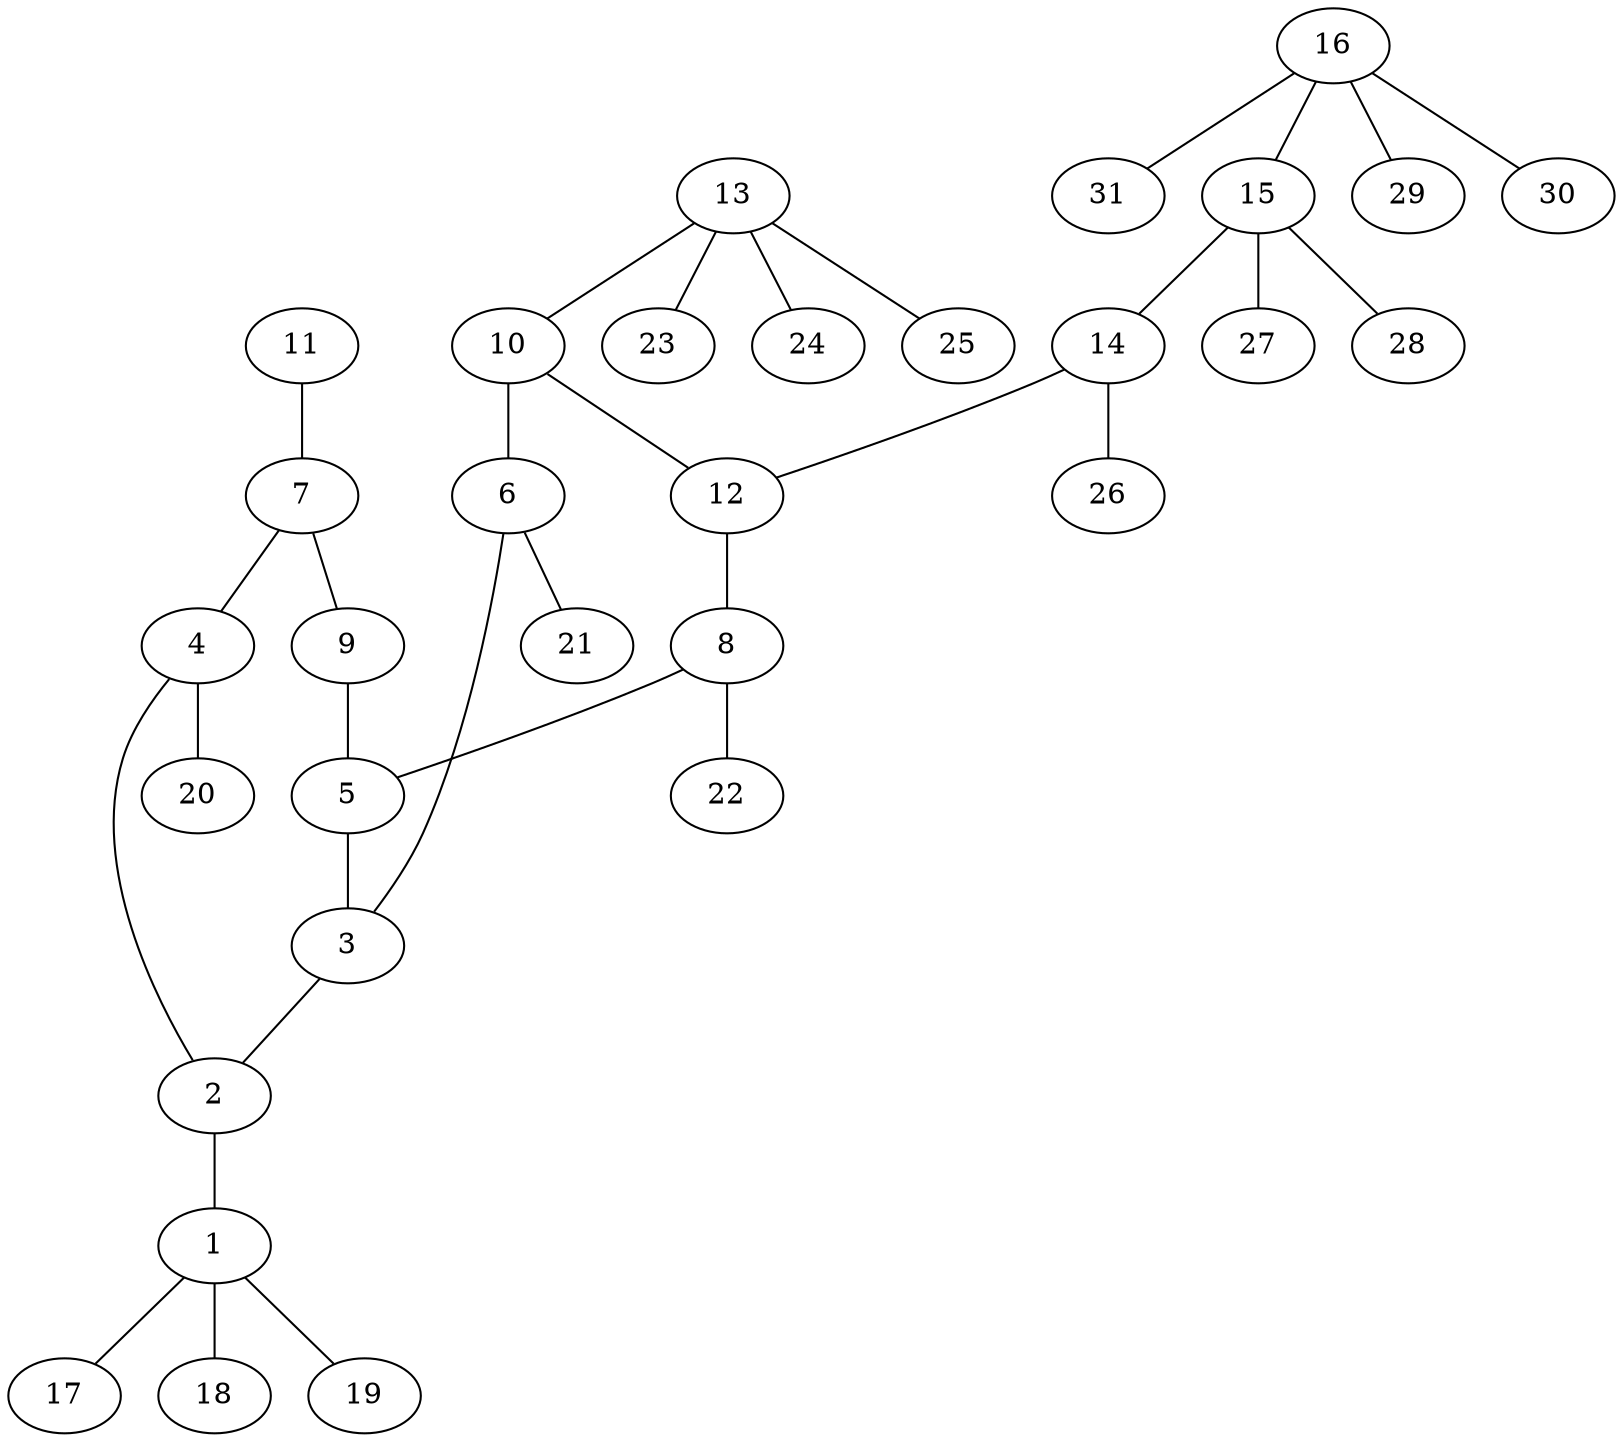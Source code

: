 graph molecule_2264 {
	1	 [chem=C];
	17	 [chem=H];
	1 -- 17	 [valence=1];
	18	 [chem=H];
	1 -- 18	 [valence=1];
	19	 [chem=H];
	1 -- 19	 [valence=1];
	2	 [chem=C];
	2 -- 1	 [valence=1];
	3	 [chem=C];
	3 -- 2	 [valence=1];
	4	 [chem=C];
	4 -- 2	 [valence=2];
	20	 [chem=H];
	4 -- 20	 [valence=1];
	5	 [chem=C];
	5 -- 3	 [valence=2];
	6	 [chem=C];
	6 -- 3	 [valence=1];
	21	 [chem=H];
	6 -- 21	 [valence=1];
	7	 [chem=C];
	7 -- 4	 [valence=1];
	9	 [chem=O];
	7 -- 9	 [valence=1];
	8	 [chem=C];
	8 -- 5	 [valence=1];
	22	 [chem=H];
	8 -- 22	 [valence=1];
	9 -- 5	 [valence=1];
	10	 [chem=C];
	10 -- 6	 [valence=2];
	12	 [chem=C];
	10 -- 12	 [valence=1];
	11	 [chem=O];
	11 -- 7	 [valence=2];
	12 -- 8	 [valence=2];
	13	 [chem=C];
	13 -- 10	 [valence=1];
	23	 [chem=H];
	13 -- 23	 [valence=1];
	24	 [chem=H];
	13 -- 24	 [valence=1];
	25	 [chem=H];
	13 -- 25	 [valence=1];
	14	 [chem=N];
	14 -- 12	 [valence=1];
	26	 [chem=H];
	14 -- 26	 [valence=1];
	15	 [chem=C];
	15 -- 14	 [valence=1];
	27	 [chem=H];
	15 -- 27	 [valence=1];
	28	 [chem=H];
	15 -- 28	 [valence=1];
	16	 [chem=C];
	16 -- 15	 [valence=1];
	29	 [chem=H];
	16 -- 29	 [valence=1];
	30	 [chem=H];
	16 -- 30	 [valence=1];
	31	 [chem=H];
	16 -- 31	 [valence=1];
}
